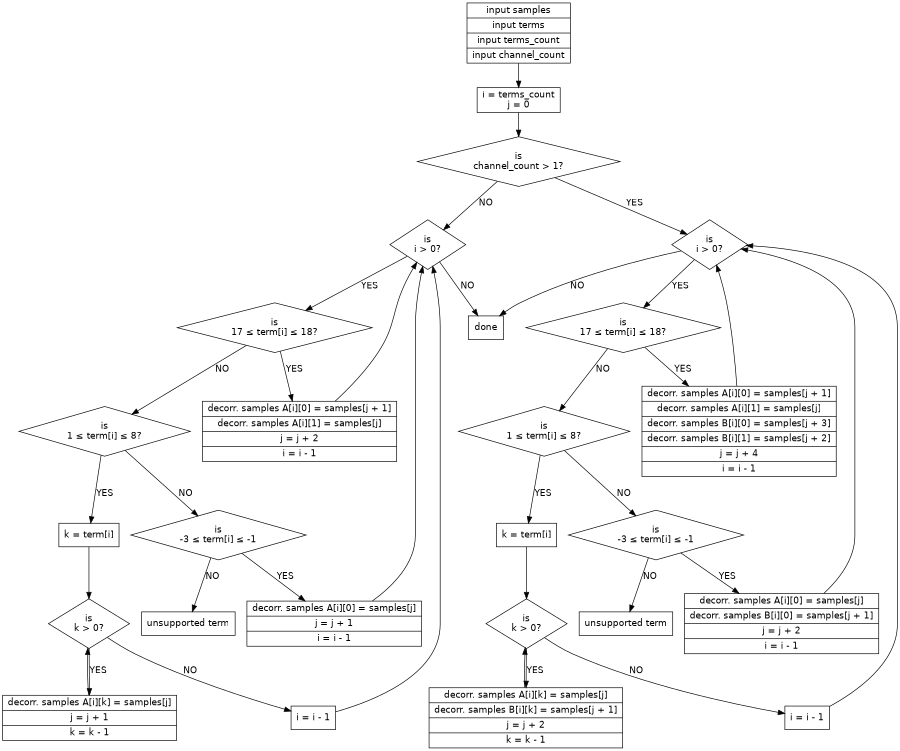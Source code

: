 digraph read_wavpack_samples {
  node [fontname="DejaVuSans"];
  edge [fontname="DejaVuSans"];
  size = "6,6";
  margin ="0";
  init [shape=record,label="{input samples|input terms|input terms_count|input channel_count}"];
  init_i [shape=box,label="i = terms_count\nj = 0"];

  init -> init_i -> check_stereo;

  check_stereo [shape=diamond,label="is\nchannel_count > 1?"];
  check_stereo -> mono_check_i [label="NO"];
  check_stereo -> stereo_check_i [label="YES"];

  mono_check_i [shape=diamond,label="is\ni > 0?"];
  mono_check_i -> mono_check_term_17_18 [label="YES"];
  mono_check_i -> mono_done [label="NO"];

  mono_decrement_i [shape=record,label="i = i - 1"];
  mono_decrement_i -> mono_check_i;

  mono_check_term_17_18 [shape=diamond,label="is\n17 ≤ term[i] ≤ 18?"];
  mono_check_term_1_8 [shape=diamond,label="is\n1 ≤ term[i] ≤ 8?"];
  mono_check_term_neg [shape=diamond,label="is\n-3 ≤ term[i] ≤ -1"];

  mono_check_term_17_18 -> mono_check_term_1_8 [label="NO"];
  mono_check_term_17_18 -> mono_update_17_18 [label="YES"];
  mono_check_term_1_8 -> mono_check_term_neg [label="NO"];
  mono_check_term_1_8 -> mono_init_k [label="YES"];
  mono_check_term_neg -> mono_error [label="NO"];
  mono_check_term_neg -> mono_update_neg [label="YES"];

  mono_update_17_18 [shape=record,label="{decorr. samples A[i][0] = samples[j + 1]|decorr. samples A[i][1] = samples[j]|j = j + 2|i = i - 1}"];
  mono_update_17_18 -> mono_check_i;

  mono_init_k [shape=record,label="k = term[i]"];
  mono_check_k [shape=diamond,label="is\nk > 0?"];
  mono_update_k [shape=record,label="{decorr. samples A[i][k] = samples[j]|j = j + 1|k = k - 1}"];

  mono_init_k -> mono_check_k;
  mono_check_k -> mono_update_k [label="YES"];
  mono_check_k -> mono_decrement_i [label="NO"];
  mono_update_k -> mono_check_k;

  mono_update_neg [shape=record,label="{decorr. samples A[i][0] = samples[j]|j = j + 1|i = i - 1}"];
  mono_update_neg -> mono_check_i;

  stereo_check_i [shape=diamond,label="is\ni > 0?"];
  stereo_check_i -> stereo_check_term_17_18 [label="YES"];
  stereo_check_i -> mono_done [label="NO"];

  stereo_decrement_i [shape=record,label="i = i - 1"];
  stereo_decrement_i -> stereo_check_i;

  stereo_check_term_17_18 [shape=diamond,label="is\n17 ≤ term[i] ≤ 18?"];
  stereo_check_term_1_8 [shape=diamond,label="is\n1 ≤ term[i] ≤ 8?"];
  stereo_check_term_neg [shape=diamond,label="is\n-3 ≤ term[i] ≤ -1"];

  stereo_check_term_17_18 -> stereo_check_term_1_8 [label="NO"];
  stereo_check_term_17_18 -> stereo_update_17_18 [label="YES"];
  stereo_check_term_1_8 -> stereo_check_term_neg [label="NO"];
  stereo_check_term_1_8 -> stereo_init_k [label="YES"];
  stereo_check_term_neg -> stereo_error [label="NO"];
  stereo_check_term_neg -> stereo_update_neg [label="YES"];

  stereo_update_17_18 [shape=record,label="{decorr. samples A[i][0] = samples[j + 1]|decorr. samples A[i][1] = samples[j]|decorr. samples B[i][0] = samples[j + 3]|decorr. samples B[i][1] = samples[j + 2]|j = j + 4|i = i - 1}"];
  stereo_update_17_18 -> stereo_check_i;

  stereo_init_k [shape=record,label="k = term[i]"];
  stereo_check_k [shape=diamond,label="is\nk > 0?"];
  stereo_update_k [shape=record,label="{decorr. samples A[i][k] = samples[j]|decorr. samples B[i][k] = samples[j + 1]|j = j + 2|k = k - 1}"];

  stereo_init_k -> stereo_check_k;
  stereo_check_k -> stereo_update_k [label="YES"];
  stereo_check_k -> stereo_decrement_i [label="NO"];
  stereo_update_k -> stereo_check_k;

  stereo_update_neg [shape=record,label="{decorr. samples A[i][0] = samples[j]|decorr. samples B[i][0] = samples[j + 1]|j = j + 2|i = i - 1}"];
  stereo_update_neg -> stereo_check_i;

/*
  check_i [shape=diamond,label="is\ni >= 0?"];

  check_i -> done [label="NO"];
  check_i -> check_term_17_18 [label="YES"];

  decrement_i [shape=record,label="i = i - 1"];
  decrement_i -> check_i;

  check_term_17_18 [shape=diamond,label="is\n17 ≤ term[i] ≤ 18?"];
  update_17_18_mono [shape=record,label="{decorr. samples A[i][0] = samples[j + 1]|decorr. samples A[i][1] = samples[j]|j = j + 2}"];
  check_17_18_mono [shape=diamond,label="is\nchannel_count > 1?"];
  update_17_18_stereo [shape=record,label="{decorr. samples B[i][0] = samples[j + 1]|decorr. samples B[i][1] = samples[j]|j = j + 2}"];

  check_term_17_18 -> update_17_18_mono [label="YES"];
  check_term_17_18 -> check_term_1_8 [label="NO"];
  update_17_18_mono -> check_17_18_mono;
  check_17_18_mono -> update_17_18_stereo [label="YES"];
  check_17_18_mono -> decrement_i [label="NO"];
  update_17_18_stereo -> decrement_i;

  check_term_1_8 [shape=diamond,label="is\n1 ≤ term[i] ≤ 8?"];
  check_term_1_8 -> init_k [label="YES"];
  check_term_1_8 -> check_neg_term [label="NO"];

  init_k [shape=record,label="k = term[i]"];
  check_k [shape=diamond,label="is\nk > 0?"];
  check_k -> decrement_i [label="NO"];
  check_k -> update_k_mono [label="YES"];

  update_k_mono [shape=record,label="{decorr. samples A[i][k] = samples[j]|j = j + 1}"];
  update_k_mono -> check_k_stereo;
  check_k_stereo [shape=diamond,label="is\nchannel_count > 1?"];
  update_k_stereo [shape=record,label="{decorr. samples B[i][k] = samples[j]|j = j + 1}"];
  check_k_stereo -> update_k_stereo [label="YES"];
  check_k_stereo -> decrement_k [label="NO"];
  update_k_stereo -> decrement_k;

  decrement_k [shape=record,label="k = k - 1"];
  decrement_k -> check_k;

  init_k -> check_k;

  check_neg_term [shape=diamond,label="is\n-3 ≤ term[i] ≤ -1"];
  check_neg_term -> update_neg_mono [label="YES"];
  check_neg_term -> error [label="NO"];

  update_neg_mono [shape=record,label="{decorr. samples A[i][0] = samples[j]|j = j + 1}"];
  check_neg_stereo [shape=diamond,label="is\nchannel_count > 1?"];
  update_neg_stereo [shape=record,label="{decorr. samples B[i][0] = samples[j]|j = j + 1}"];

  update_neg_mono -> check_neg_stereo;
  check_neg_stereo -> update_neg_stereo [label="YES"];
  check_neg_stereo -> decrement_i [label="NO"];
  update_neg_stereo -> decrement_i;
*/

  mono_error [shape=box,label="unsupported term"];
  stereo_error [shape=box,label="unsupported term"];

  mono_done [shape=box,label="done"];
  /*stereo_done [shape=box,label="done"];*/
}
